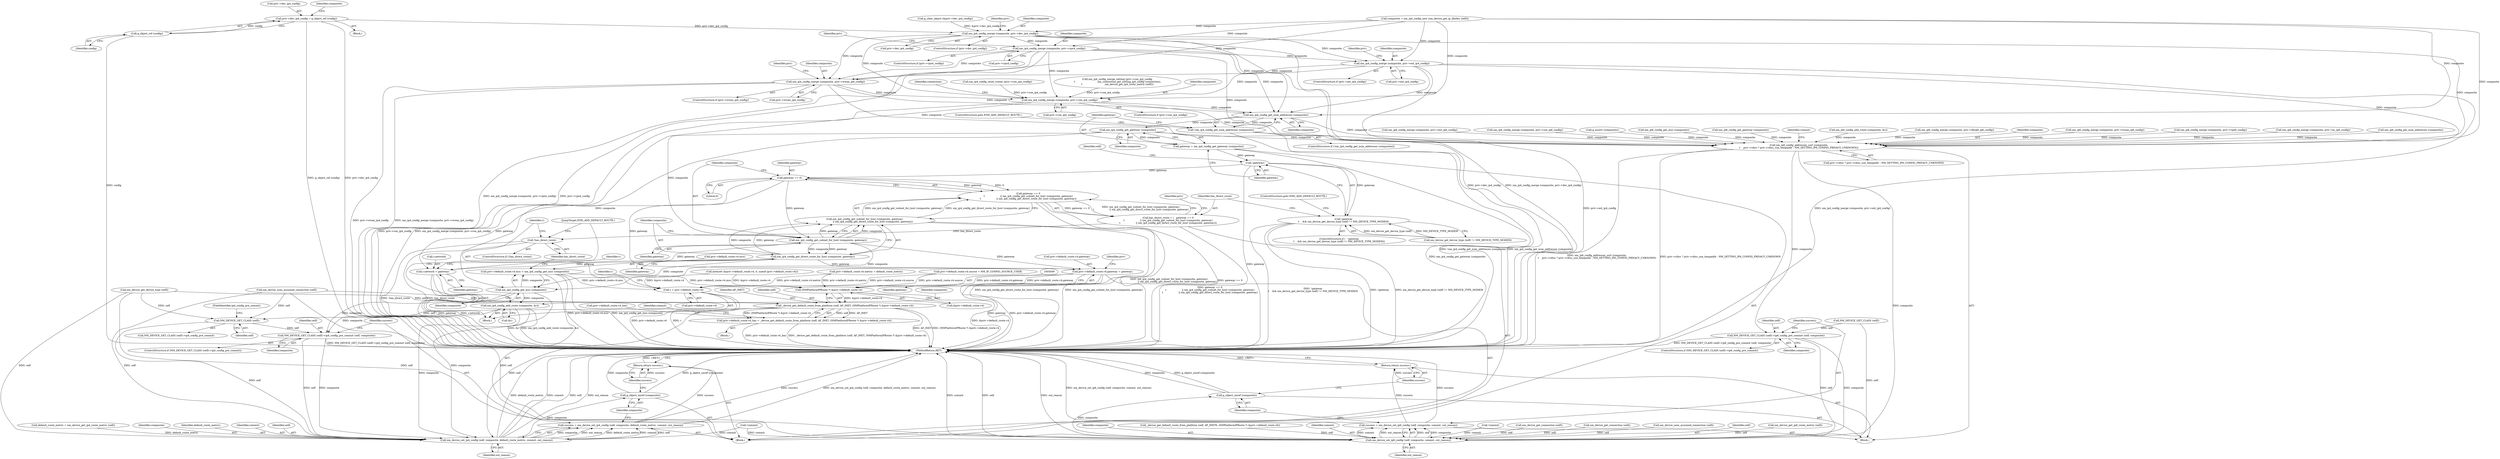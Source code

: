 digraph "0_NetworkManager_d5fc88e573fa58b93034b04d35a2454f5d28cad9@pointer" {
"1004769" [label="(Call,priv->dev_ip4_config = g_object_ref (config))"];
"1004773" [label="(Call,g_object_ref (config))"];
"1004786" [label="(Call,nm_ip4_config_merge (composite, priv->dev_ip4_config))"];
"1004795" [label="(Call,nm_ip4_config_merge (composite, priv->vpn4_config))"];
"1004804" [label="(Call,nm_ip4_config_merge (composite, priv->ext_ip4_config))"];
"1004813" [label="(Call,nm_ip4_config_merge (composite, priv->wwan_ip4_config))"];
"1004822" [label="(Call,nm_ip4_config_merge (composite, priv->con_ip4_config))"];
"1004872" [label="(Call,nm_ip4_config_get_num_addresses (composite))"];
"1004871" [label="(Call,!nm_ip4_config_get_num_addresses (composite))"];
"1004878" [label="(Call,nm_ip4_config_get_gateway (composite))"];
"1004876" [label="(Call,gateway = nm_ip4_config_get_gateway (composite))"];
"1004882" [label="(Call,!gateway)"];
"1004881" [label="(Call,!gateway\n\t    && nm_device_get_device_type (self) != NM_DEVICE_TYPE_MODEM)"];
"1004892" [label="(Call,gateway == 0)"];
"1004891" [label="(Call,gateway == 0\n\t                    || nm_ip4_config_get_subnet_for_host (composite, gateway)\n\t                    || nm_ip4_config_get_direct_route_for_host (composite, gateway))"];
"1004889" [label="(Call,has_direct_route = (   gateway == 0\n\t                    || nm_ip4_config_get_subnet_for_host (composite, gateway)\n\t                    || nm_ip4_config_get_direct_route_for_host (composite, gateway)))"];
"1004961" [label="(Call,!has_direct_route)"];
"1004896" [label="(Call,nm_ip4_config_get_subnet_for_host (composite, gateway))"];
"1004895" [label="(Call,nm_ip4_config_get_subnet_for_host (composite, gateway)\n\t                    || nm_ip4_config_get_direct_route_for_host (composite, gateway))"];
"1004899" [label="(Call,nm_ip4_config_get_direct_route_for_host (composite, gateway))"];
"1004932" [label="(Call,priv->default_route.v4.gateway = gateway)"];
"1004965" [label="(Call,r = priv->default_route.v4)"];
"1005008" [label="(Call,(NMPlatformIPRoute *) &priv->default_route.v4)"];
"1005005" [label="(Call,_device_get_default_route_from_platform (self, AF_INET, (NMPlatformIPRoute *) &priv->default_route.v4))"];
"1004999" [label="(Call,priv->default_route.v4_has = _device_get_default_route_from_platform (self, AF_INET, (NMPlatformIPRoute *) &priv->default_route.v4))"];
"1005021" [label="(Call,NM_DEVICE_GET_CLASS (self))"];
"1005024" [label="(Call,NM_DEVICE_GET_CLASS (self)->ip4_config_pre_commit (self, composite))"];
"1005029" [label="(Call,nm_device_set_ip4_config (self, composite, default_route_metric, commit, out_reason))"];
"1005027" [label="(Call,success = nm_device_set_ip4_config (self, composite, default_route_metric, commit, out_reason))"];
"1005037" [label="(Return,return success;)"];
"1005035" [label="(Call,g_object_unref (composite))"];
"1004958" [label="(Call,nm_ip4_config_get_mss (composite))"];
"1004950" [label="(Call,priv->default_route.v4.mss = nm_ip4_config_get_mss (composite))"];
"1004987" [label="(Call,nm_ip4_config_add_route (composite, &r))"];
"1004972" [label="(Call,r.network = gateway)"];
"1006202" [label="(Call,nm_ip6_config_addresses_sort (composite,\n\t    priv->rdisc ? priv->rdisc_use_tempaddr : NM_SETTING_IP6_CONFIG_PRIVACY_UNKNOWN))"];
"1006220" [label="(Call,NM_DEVICE_GET_CLASS (self)->ip6_config_pre_commit (self, composite))"];
"1006225" [label="(Call,nm_device_set_ip6_config (self, composite, commit, out_reason))"];
"1006223" [label="(Call,success = nm_device_set_ip6_config (self, composite, commit, out_reason))"];
"1006232" [label="(Return,return success;)"];
"1006230" [label="(Call,g_object_unref (composite))"];
"1004900" [label="(Identifier,composite)"];
"1004933" [label="(Call,priv->default_route.v4.gateway)"];
"1004972" [label="(Call,r.network = gateway)"];
"1004756" [label="(Call,default_route_metric = nm_device_get_ip4_route_metric (self))"];
"1004899" [label="(Call,nm_ip4_config_get_direct_route_for_host (composite, gateway))"];
"1004966" [label="(Identifier,r)"];
"1004998" [label="(Block,)"];
"1004940" [label="(Identifier,gateway)"];
"1004809" [label="(ControlStructure,if (priv->wwan_ip4_config))"];
"1004961" [label="(Call,!has_direct_route)"];
"1004787" [label="(Identifier,composite)"];
"1006227" [label="(Identifier,composite)"];
"1006191" [label="(Call,_device_get_default_route_from_platform (self, AF_INET6, (NMPlatformIPRoute *) &priv->default_route.v6))"];
"1004795" [label="(Call,nm_ip4_config_merge (composite, priv->vpn4_config))"];
"1005010" [label="(Call,&priv->default_route.v4)"];
"1004791" [label="(ControlStructure,if (priv->vpn4_config))"];
"1004805" [label="(Identifier,composite)"];
"1006230" [label="(Call,g_object_unref (composite))"];
"1005031" [label="(Identifier,composite)"];
"1004802" [label="(Identifier,priv)"];
"1004800" [label="(ControlStructure,if (priv->ext_ip4_config))"];
"1004958" [label="(Call,nm_ip4_config_get_mss (composite))"];
"1006225" [label="(Call,nm_device_set_ip6_config (self, composite, commit, out_reason))"];
"1004875" [label="(ControlStructure,goto END_ADD_DEFAULT_ROUTE;)"];
"1004775" [label="(Call,composite = nm_ip4_config_new (nm_device_get_ip_ifindex (self)))"];
"1005032" [label="(Identifier,default_route_metric)"];
"1004824" [label="(Call,priv->con_ip4_config)"];
"1005000" [label="(Call,priv->default_route.v4_has)"];
"1005037" [label="(Return,return success;)"];
"1004901" [label="(Identifier,gateway)"];
"1006222" [label="(Identifier,composite)"];
"1004896" [label="(Call,nm_ip4_config_get_subnet_for_host (composite, gateway))"];
"1005005" [label="(Call,_device_get_default_route_from_platform (self, AF_INET, (NMPlatformIPRoute *) &priv->default_route.v4))"];
"1004876" [label="(Call,gateway = nm_ip4_config_get_gateway (composite))"];
"1004962" [label="(Identifier,has_direct_route)"];
"1004892" [label="(Call,gateway == 0)"];
"1004820" [label="(Identifier,priv)"];
"1004932" [label="(Call,priv->default_route.v4.gateway = gateway)"];
"1004967" [label="(Call,priv->default_route.v4)"];
"1005007" [label="(Identifier,AF_INET)"];
"1004873" [label="(Identifier,composite)"];
"1004797" [label="(Call,priv->vpn4_config)"];
"1005022" [label="(Identifier,self)"];
"1005998" [label="(Call,nm_ip6_config_merge (composite, priv->ext_ip6_config))"];
"1004814" [label="(Identifier,composite)"];
"1006204" [label="(Call,priv->rdisc ? priv->rdisc_use_tempaddr : NM_SETTING_IP6_CONFIG_PRIVACY_UNKNOWN)"];
"1006016" [label="(Call,nm_ip6_config_merge (composite, priv->con_ip6_config))"];
"1004891" [label="(Call,gateway == 0\n\t                    || nm_ip4_config_get_subnet_for_host (composite, gateway)\n\t                    || nm_ip4_config_get_direct_route_for_host (composite, gateway))"];
"1004893" [label="(Identifier,gateway)"];
"1004889" [label="(Call,has_direct_route = (   gateway == 0\n\t                    || nm_ip4_config_get_subnet_for_host (composite, gateway)\n\t                    || nm_ip4_config_get_direct_route_for_host (composite, gateway)))"];
"1005026" [label="(Identifier,composite)"];
"1004872" [label="(Call,nm_ip4_config_get_num_addresses (composite))"];
"1004815" [label="(Call,priv->wwan_ip4_config)"];
"1005035" [label="(Call,g_object_unref (composite))"];
"1004987" [label="(Call,nm_ip4_config_add_route (composite, &r))"];
"1004764" [label="(Call,g_clear_object (&priv->dev_ip4_config))"];
"1005029" [label="(Call,nm_device_set_ip4_config (self, composite, default_route_metric, commit, out_reason))"];
"1004769" [label="(Call,priv->dev_ip4_config = g_object_ref (config))"];
"1006220" [label="(Call,NM_DEVICE_GET_CLASS (self)->ip6_config_pre_commit (self, composite))"];
"1004774" [label="(Identifier,config)"];
"1004988" [label="(Identifier,composite)"];
"1004811" [label="(Identifier,priv)"];
"1004885" [label="(Call,nm_device_get_device_type (self))"];
"1004806" [label="(Call,priv->ext_ip4_config)"];
"1006221" [label="(Identifier,self)"];
"1006202" [label="(Call,nm_ip6_config_addresses_sort (composite,\n\t    priv->rdisc ? priv->rdisc_use_tempaddr : NM_SETTING_IP6_CONFIG_PRIVACY_UNKNOWN))"];
"1004909" [label="(Call,memset (&priv->default_route.v4, 0, sizeof (priv->default_route.v4)))"];
"1005965" [label="(Call,g_assert (composite))"];
"1004880" [label="(ControlStructure,if (   !gateway\n\t    && nm_device_get_device_type (self) != NM_DEVICE_TYPE_MODEM))"];
"1004773" [label="(Call,g_object_ref (config))"];
"1006143" [label="(Call,nm_ip6_config_get_mss (composite))"];
"1004651" [label="(Call,nm_ip4_config_merge_setting (priv->con_ip4_config,\n\t                             nm_connection_get_setting_ip4_config (connection),\n\t                             nm_device_get_ip4_route_metric (self)))"];
"1005008" [label="(Call,(NMPlatformIPRoute *) &priv->default_route.v4)"];
"1004823" [label="(Identifier,composite)"];
"1006223" [label="(Call,success = nm_device_set_ip6_config (self, composite, commit, out_reason))"];
"1006072" [label="(Call,nm_ip6_config_get_gateway (composite))"];
"1005025" [label="(Identifier,self)"];
"1005033" [label="(Identifier,commit)"];
"1004989" [label="(Call,&r)"];
"1004828" [label="(Identifier,connection)"];
"1005019" [label="(ControlStructure,if (NM_DEVICE_GET_CLASS (self)->ip4_config_pre_commit))"];
"1006229" [label="(Identifier,out_reason)"];
"1005021" [label="(Call,NM_DEVICE_GET_CLASS (self))"];
"1004895" [label="(Call,nm_ip4_config_get_subnet_for_host (composite, gateway)\n\t                    || nm_ip4_config_get_direct_route_for_host (composite, gateway))"];
"1005038" [label="(Identifier,success)"];
"1004999" [label="(Call,priv->default_route.v4_has = _device_get_default_route_from_platform (self, AF_INET, (NMPlatformIPRoute *) &priv->default_route.v4))"];
"1004897" [label="(Identifier,composite)"];
"1004979" [label="(Identifier,r)"];
"1005027" [label="(Call,success = nm_device_set_ip4_config (self, composite, default_route_metric, commit, out_reason))"];
"1005023" [label="(FieldIdentifier,ip4_config_pre_commit)"];
"1004796" [label="(Identifier,composite)"];
"1006213" [label="(Identifier,commit)"];
"1004804" [label="(Call,nm_ip4_config_merge (composite, priv->ext_ip4_config))"];
"1004888" [label="(ControlStructure,goto END_ADD_DEFAULT_ROUTE;)"];
"1005034" [label="(Identifier,out_reason)"];
"1005020" [label="(Call,NM_DEVICE_GET_CLASS (self)->ip4_config_pre_commit)"];
"1004960" [label="(ControlStructure,if (!has_direct_route))"];
"1004881" [label="(Call,!gateway\n\t    && nm_device_get_device_type (self) != NM_DEVICE_TYPE_MODEM)"];
"1006173" [label="(Call,nm_ip6_config_add_route (composite, &r))"];
"1004763" [label="(Block,)"];
"1004745" [label="(Block,)"];
"1006233" [label="(Identifier,success)"];
"1005036" [label="(Identifier,composite)"];
"1004905" [label="(Identifier,priv)"];
"1006224" [label="(Identifier,success)"];
"1004963" [label="(Block,)"];
"1004894" [label="(Literal,0)"];
"1005024" [label="(Call,NM_DEVICE_GET_CLASS (self)->ip4_config_pre_commit (self, composite))"];
"1004886" [label="(Identifier,self)"];
"1005980" [label="(Call,nm_ip6_config_merge (composite, priv->dhcp6_ip6_config))"];
"1006228" [label="(Identifier,commit)"];
"1004884" [label="(Call,nm_device_get_device_type (self) != NM_DEVICE_TYPE_MODEM)"];
"1004890" [label="(Identifier,has_direct_route)"];
"1004976" [label="(Identifier,gateway)"];
"1004991" [label="(JumpTarget,END_ADD_DEFAULT_ROUTE:)"];
"1004871" [label="(Call,!nm_ip4_config_get_num_addresses (composite))"];
"1005030" [label="(Identifier,self)"];
"1004945" [label="(Identifier,priv)"];
"1004770" [label="(Call,priv->dev_ip4_config)"];
"1004846" [label="(Call,!commit)"];
"1004788" [label="(Call,priv->dev_ip4_config)"];
"1006203" [label="(Identifier,composite)"];
"1004822" [label="(Call,nm_ip4_config_merge (composite, priv->con_ip4_config))"];
"1006217" [label="(Call,NM_DEVICE_GET_CLASS (self))"];
"1006040" [label="(Call,!commit)"];
"1006023" [label="(Call,nm_device_get_connection (self))"];
"1007368" [label="(MethodReturn,RET)"];
"1005017" [label="(Identifier,commit)"];
"1004898" [label="(Identifier,gateway)"];
"1004974" [label="(Identifier,r)"];
"1004951" [label="(Call,priv->default_route.v4.mss)"];
"1004793" [label="(Identifier,priv)"];
"1004950" [label="(Call,priv->default_route.v4.mss = nm_ip4_config_get_mss (composite))"];
"1004878" [label="(Call,nm_ip4_config_get_gateway (composite))"];
"1005006" [label="(Identifier,self)"];
"1004818" [label="(ControlStructure,if (priv->con_ip4_config))"];
"1006007" [label="(Call,nm_ip6_config_merge (composite, priv->wwan_ip6_config))"];
"1005989" [label="(Call,nm_ip6_config_merge (composite, priv->vpn6_config))"];
"1004882" [label="(Call,!gateway)"];
"1005971" [label="(Call,nm_ip6_config_merge (composite, priv->ac_ip6_config))"];
"1005028" [label="(Identifier,success)"];
"1004776" [label="(Identifier,composite)"];
"1004883" [label="(Identifier,gateway)"];
"1004959" [label="(Identifier,composite)"];
"1005947" [label="(Block,)"];
"1004877" [label="(Identifier,gateway)"];
"1004923" [label="(Call,priv->default_route.v4.source = NM_IP_CONFIG_SOURCE_USER)"];
"1006066" [label="(Call,nm_ip6_config_get_num_addresses (composite))"];
"1006215" [label="(ControlStructure,if (NM_DEVICE_GET_CLASS (self)->ip6_config_pre_commit))"];
"1004829" [label="(Call,nm_device_get_connection (self))"];
"1004782" [label="(ControlStructure,if (priv->dev_ip4_config))"];
"1004941" [label="(Call,priv->default_route.v4.metric = default_route_metric)"];
"1004786" [label="(Call,nm_ip4_config_merge (composite, priv->dev_ip4_config))"];
"1006045" [label="(Call,nm_device_uses_assumed_connection (self))"];
"1006232" [label="(Return,return success;)"];
"1004675" [label="(Call,nm_ip4_config_reset_routes (priv->con_ip4_config))"];
"1004879" [label="(Identifier,composite)"];
"1004851" [label="(Call,nm_device_uses_assumed_connection (self))"];
"1006226" [label="(Identifier,self)"];
"1004870" [label="(ControlStructure,if (!nm_ip4_config_get_num_addresses (composite)))"];
"1004813" [label="(Call,nm_ip4_config_merge (composite, priv->wwan_ip4_config))"];
"1006231" [label="(Identifier,composite)"];
"1004973" [label="(Call,r.network)"];
"1004965" [label="(Call,r = priv->default_route.v4)"];
"1006133" [label="(Call,nm_device_get_ip6_route_metric (self))"];
"1004769" -> "1004763"  [label="AST: "];
"1004769" -> "1004773"  [label="CFG: "];
"1004770" -> "1004769"  [label="AST: "];
"1004773" -> "1004769"  [label="AST: "];
"1004776" -> "1004769"  [label="CFG: "];
"1004769" -> "1007368"  [label="DDG: g_object_ref (config)"];
"1004769" -> "1007368"  [label="DDG: priv->dev_ip4_config"];
"1004773" -> "1004769"  [label="DDG: config"];
"1004769" -> "1004786"  [label="DDG: priv->dev_ip4_config"];
"1004773" -> "1004774"  [label="CFG: "];
"1004774" -> "1004773"  [label="AST: "];
"1004773" -> "1007368"  [label="DDG: config"];
"1004786" -> "1004782"  [label="AST: "];
"1004786" -> "1004788"  [label="CFG: "];
"1004787" -> "1004786"  [label="AST: "];
"1004788" -> "1004786"  [label="AST: "];
"1004793" -> "1004786"  [label="CFG: "];
"1004786" -> "1007368"  [label="DDG: priv->dev_ip4_config"];
"1004786" -> "1007368"  [label="DDG: nm_ip4_config_merge (composite, priv->dev_ip4_config)"];
"1004775" -> "1004786"  [label="DDG: composite"];
"1004764" -> "1004786"  [label="DDG: &priv->dev_ip4_config"];
"1004786" -> "1004795"  [label="DDG: composite"];
"1004786" -> "1004804"  [label="DDG: composite"];
"1004786" -> "1004813"  [label="DDG: composite"];
"1004786" -> "1004822"  [label="DDG: composite"];
"1004786" -> "1004872"  [label="DDG: composite"];
"1004786" -> "1006202"  [label="DDG: composite"];
"1004795" -> "1004791"  [label="AST: "];
"1004795" -> "1004797"  [label="CFG: "];
"1004796" -> "1004795"  [label="AST: "];
"1004797" -> "1004795"  [label="AST: "];
"1004802" -> "1004795"  [label="CFG: "];
"1004795" -> "1007368"  [label="DDG: nm_ip4_config_merge (composite, priv->vpn4_config)"];
"1004795" -> "1007368"  [label="DDG: priv->vpn4_config"];
"1004775" -> "1004795"  [label="DDG: composite"];
"1004795" -> "1004804"  [label="DDG: composite"];
"1004795" -> "1004813"  [label="DDG: composite"];
"1004795" -> "1004822"  [label="DDG: composite"];
"1004795" -> "1004872"  [label="DDG: composite"];
"1004795" -> "1006202"  [label="DDG: composite"];
"1004804" -> "1004800"  [label="AST: "];
"1004804" -> "1004806"  [label="CFG: "];
"1004805" -> "1004804"  [label="AST: "];
"1004806" -> "1004804"  [label="AST: "];
"1004811" -> "1004804"  [label="CFG: "];
"1004804" -> "1007368"  [label="DDG: nm_ip4_config_merge (composite, priv->ext_ip4_config)"];
"1004804" -> "1007368"  [label="DDG: priv->ext_ip4_config"];
"1004775" -> "1004804"  [label="DDG: composite"];
"1004804" -> "1004813"  [label="DDG: composite"];
"1004804" -> "1004822"  [label="DDG: composite"];
"1004804" -> "1004872"  [label="DDG: composite"];
"1004804" -> "1006202"  [label="DDG: composite"];
"1004813" -> "1004809"  [label="AST: "];
"1004813" -> "1004815"  [label="CFG: "];
"1004814" -> "1004813"  [label="AST: "];
"1004815" -> "1004813"  [label="AST: "];
"1004820" -> "1004813"  [label="CFG: "];
"1004813" -> "1007368"  [label="DDG: nm_ip4_config_merge (composite, priv->wwan_ip4_config)"];
"1004813" -> "1007368"  [label="DDG: priv->wwan_ip4_config"];
"1004775" -> "1004813"  [label="DDG: composite"];
"1004813" -> "1004822"  [label="DDG: composite"];
"1004813" -> "1004872"  [label="DDG: composite"];
"1004813" -> "1006202"  [label="DDG: composite"];
"1004822" -> "1004818"  [label="AST: "];
"1004822" -> "1004824"  [label="CFG: "];
"1004823" -> "1004822"  [label="AST: "];
"1004824" -> "1004822"  [label="AST: "];
"1004828" -> "1004822"  [label="CFG: "];
"1004822" -> "1007368"  [label="DDG: nm_ip4_config_merge (composite, priv->con_ip4_config)"];
"1004822" -> "1007368"  [label="DDG: priv->con_ip4_config"];
"1004775" -> "1004822"  [label="DDG: composite"];
"1004675" -> "1004822"  [label="DDG: priv->con_ip4_config"];
"1004651" -> "1004822"  [label="DDG: priv->con_ip4_config"];
"1004822" -> "1004872"  [label="DDG: composite"];
"1004822" -> "1006202"  [label="DDG: composite"];
"1004872" -> "1004871"  [label="AST: "];
"1004872" -> "1004873"  [label="CFG: "];
"1004873" -> "1004872"  [label="AST: "];
"1004871" -> "1004872"  [label="CFG: "];
"1004872" -> "1004871"  [label="DDG: composite"];
"1004775" -> "1004872"  [label="DDG: composite"];
"1004872" -> "1004878"  [label="DDG: composite"];
"1004872" -> "1006202"  [label="DDG: composite"];
"1004871" -> "1004870"  [label="AST: "];
"1004875" -> "1004871"  [label="CFG: "];
"1004877" -> "1004871"  [label="CFG: "];
"1004871" -> "1007368"  [label="DDG: nm_ip4_config_get_num_addresses (composite)"];
"1004871" -> "1007368"  [label="DDG: !nm_ip4_config_get_num_addresses (composite)"];
"1004878" -> "1004876"  [label="AST: "];
"1004878" -> "1004879"  [label="CFG: "];
"1004879" -> "1004878"  [label="AST: "];
"1004876" -> "1004878"  [label="CFG: "];
"1004878" -> "1004876"  [label="DDG: composite"];
"1004878" -> "1004896"  [label="DDG: composite"];
"1004878" -> "1004958"  [label="DDG: composite"];
"1004878" -> "1006202"  [label="DDG: composite"];
"1004876" -> "1004745"  [label="AST: "];
"1004877" -> "1004876"  [label="AST: "];
"1004883" -> "1004876"  [label="CFG: "];
"1004876" -> "1007368"  [label="DDG: nm_ip4_config_get_gateway (composite)"];
"1004876" -> "1004882"  [label="DDG: gateway"];
"1004882" -> "1004881"  [label="AST: "];
"1004882" -> "1004883"  [label="CFG: "];
"1004883" -> "1004882"  [label="AST: "];
"1004886" -> "1004882"  [label="CFG: "];
"1004881" -> "1004882"  [label="CFG: "];
"1004882" -> "1007368"  [label="DDG: gateway"];
"1004882" -> "1004881"  [label="DDG: gateway"];
"1004882" -> "1004892"  [label="DDG: gateway"];
"1004881" -> "1004880"  [label="AST: "];
"1004881" -> "1004884"  [label="CFG: "];
"1004884" -> "1004881"  [label="AST: "];
"1004888" -> "1004881"  [label="CFG: "];
"1004890" -> "1004881"  [label="CFG: "];
"1004881" -> "1007368"  [label="DDG: nm_device_get_device_type (self) != NM_DEVICE_TYPE_MODEM"];
"1004881" -> "1007368"  [label="DDG: !gateway\n\t    && nm_device_get_device_type (self) != NM_DEVICE_TYPE_MODEM"];
"1004881" -> "1007368"  [label="DDG: !gateway"];
"1004884" -> "1004881"  [label="DDG: nm_device_get_device_type (self)"];
"1004884" -> "1004881"  [label="DDG: NM_DEVICE_TYPE_MODEM"];
"1004892" -> "1004891"  [label="AST: "];
"1004892" -> "1004894"  [label="CFG: "];
"1004893" -> "1004892"  [label="AST: "];
"1004894" -> "1004892"  [label="AST: "];
"1004897" -> "1004892"  [label="CFG: "];
"1004891" -> "1004892"  [label="CFG: "];
"1004892" -> "1004891"  [label="DDG: gateway"];
"1004892" -> "1004891"  [label="DDG: 0"];
"1004892" -> "1004896"  [label="DDG: gateway"];
"1004892" -> "1004932"  [label="DDG: gateway"];
"1004892" -> "1004972"  [label="DDG: gateway"];
"1004891" -> "1004889"  [label="AST: "];
"1004891" -> "1004895"  [label="CFG: "];
"1004895" -> "1004891"  [label="AST: "];
"1004889" -> "1004891"  [label="CFG: "];
"1004891" -> "1007368"  [label="DDG: nm_ip4_config_get_subnet_for_host (composite, gateway)\n\t                    || nm_ip4_config_get_direct_route_for_host (composite, gateway)"];
"1004891" -> "1007368"  [label="DDG: gateway == 0"];
"1004891" -> "1004889"  [label="DDG: gateway == 0"];
"1004891" -> "1004889"  [label="DDG: nm_ip4_config_get_subnet_for_host (composite, gateway)\n\t                    || nm_ip4_config_get_direct_route_for_host (composite, gateway)"];
"1004895" -> "1004891"  [label="DDG: nm_ip4_config_get_subnet_for_host (composite, gateway)"];
"1004895" -> "1004891"  [label="DDG: nm_ip4_config_get_direct_route_for_host (composite, gateway)"];
"1004889" -> "1004745"  [label="AST: "];
"1004890" -> "1004889"  [label="AST: "];
"1004905" -> "1004889"  [label="CFG: "];
"1004889" -> "1007368"  [label="DDG: gateway == 0\n\t                    || nm_ip4_config_get_subnet_for_host (composite, gateway)\n\t                    || nm_ip4_config_get_direct_route_for_host (composite, gateway)"];
"1004889" -> "1004961"  [label="DDG: has_direct_route"];
"1004961" -> "1004960"  [label="AST: "];
"1004961" -> "1004962"  [label="CFG: "];
"1004962" -> "1004961"  [label="AST: "];
"1004966" -> "1004961"  [label="CFG: "];
"1004991" -> "1004961"  [label="CFG: "];
"1004961" -> "1007368"  [label="DDG: has_direct_route"];
"1004961" -> "1007368"  [label="DDG: !has_direct_route"];
"1004896" -> "1004895"  [label="AST: "];
"1004896" -> "1004898"  [label="CFG: "];
"1004897" -> "1004896"  [label="AST: "];
"1004898" -> "1004896"  [label="AST: "];
"1004900" -> "1004896"  [label="CFG: "];
"1004895" -> "1004896"  [label="CFG: "];
"1004896" -> "1004895"  [label="DDG: composite"];
"1004896" -> "1004895"  [label="DDG: gateway"];
"1004896" -> "1004899"  [label="DDG: composite"];
"1004896" -> "1004899"  [label="DDG: gateway"];
"1004896" -> "1004932"  [label="DDG: gateway"];
"1004896" -> "1004958"  [label="DDG: composite"];
"1004896" -> "1004972"  [label="DDG: gateway"];
"1004895" -> "1004899"  [label="CFG: "];
"1004899" -> "1004895"  [label="AST: "];
"1004895" -> "1007368"  [label="DDG: nm_ip4_config_get_direct_route_for_host (composite, gateway)"];
"1004895" -> "1007368"  [label="DDG: nm_ip4_config_get_subnet_for_host (composite, gateway)"];
"1004899" -> "1004895"  [label="DDG: composite"];
"1004899" -> "1004895"  [label="DDG: gateway"];
"1004899" -> "1004901"  [label="CFG: "];
"1004900" -> "1004899"  [label="AST: "];
"1004901" -> "1004899"  [label="AST: "];
"1004899" -> "1004932"  [label="DDG: gateway"];
"1004899" -> "1004958"  [label="DDG: composite"];
"1004899" -> "1004972"  [label="DDG: gateway"];
"1004932" -> "1004745"  [label="AST: "];
"1004932" -> "1004940"  [label="CFG: "];
"1004933" -> "1004932"  [label="AST: "];
"1004940" -> "1004932"  [label="AST: "];
"1004945" -> "1004932"  [label="CFG: "];
"1004932" -> "1007368"  [label="DDG: gateway"];
"1004932" -> "1007368"  [label="DDG: priv->default_route.v4.gateway"];
"1004932" -> "1004965"  [label="DDG: priv->default_route.v4.gateway"];
"1004932" -> "1005008"  [label="DDG: priv->default_route.v4.gateway"];
"1004965" -> "1004963"  [label="AST: "];
"1004965" -> "1004967"  [label="CFG: "];
"1004966" -> "1004965"  [label="AST: "];
"1004967" -> "1004965"  [label="AST: "];
"1004974" -> "1004965"  [label="CFG: "];
"1004965" -> "1007368"  [label="DDG: priv->default_route.v4"];
"1004965" -> "1007368"  [label="DDG: r"];
"1004950" -> "1004965"  [label="DDG: priv->default_route.v4.mss"];
"1004941" -> "1004965"  [label="DDG: priv->default_route.v4.metric"];
"1004909" -> "1004965"  [label="DDG: &priv->default_route.v4"];
"1004923" -> "1004965"  [label="DDG: priv->default_route.v4.source"];
"1005008" -> "1005005"  [label="AST: "];
"1005008" -> "1005010"  [label="CFG: "];
"1005009" -> "1005008"  [label="AST: "];
"1005010" -> "1005008"  [label="AST: "];
"1005005" -> "1005008"  [label="CFG: "];
"1005008" -> "1007368"  [label="DDG: &priv->default_route.v4"];
"1005008" -> "1005005"  [label="DDG: &priv->default_route.v4"];
"1004909" -> "1005008"  [label="DDG: &priv->default_route.v4"];
"1004950" -> "1005008"  [label="DDG: priv->default_route.v4.mss"];
"1004941" -> "1005008"  [label="DDG: priv->default_route.v4.metric"];
"1004923" -> "1005008"  [label="DDG: priv->default_route.v4.source"];
"1005005" -> "1004999"  [label="AST: "];
"1005006" -> "1005005"  [label="AST: "];
"1005007" -> "1005005"  [label="AST: "];
"1004999" -> "1005005"  [label="CFG: "];
"1005005" -> "1007368"  [label="DDG: AF_INET"];
"1005005" -> "1007368"  [label="DDG: (NMPlatformIPRoute *) &priv->default_route.v4"];
"1005005" -> "1004999"  [label="DDG: self"];
"1005005" -> "1004999"  [label="DDG: AF_INET"];
"1005005" -> "1004999"  [label="DDG: (NMPlatformIPRoute *) &priv->default_route.v4"];
"1004851" -> "1005005"  [label="DDG: self"];
"1004885" -> "1005005"  [label="DDG: self"];
"1005005" -> "1005021"  [label="DDG: self"];
"1005005" -> "1005029"  [label="DDG: self"];
"1004999" -> "1004998"  [label="AST: "];
"1005000" -> "1004999"  [label="AST: "];
"1005017" -> "1004999"  [label="CFG: "];
"1004999" -> "1007368"  [label="DDG: _device_get_default_route_from_platform (self, AF_INET, (NMPlatformIPRoute *) &priv->default_route.v4)"];
"1004999" -> "1007368"  [label="DDG: priv->default_route.v4_has"];
"1005021" -> "1005020"  [label="AST: "];
"1005021" -> "1005022"  [label="CFG: "];
"1005022" -> "1005021"  [label="AST: "];
"1005023" -> "1005021"  [label="CFG: "];
"1004851" -> "1005021"  [label="DDG: self"];
"1004885" -> "1005021"  [label="DDG: self"];
"1005021" -> "1005024"  [label="DDG: self"];
"1005021" -> "1005029"  [label="DDG: self"];
"1005024" -> "1005019"  [label="AST: "];
"1005024" -> "1005026"  [label="CFG: "];
"1005025" -> "1005024"  [label="AST: "];
"1005026" -> "1005024"  [label="AST: "];
"1005028" -> "1005024"  [label="CFG: "];
"1005024" -> "1007368"  [label="DDG: NM_DEVICE_GET_CLASS (self)->ip4_config_pre_commit (self, composite)"];
"1004987" -> "1005024"  [label="DDG: composite"];
"1004958" -> "1005024"  [label="DDG: composite"];
"1005024" -> "1005029"  [label="DDG: self"];
"1005024" -> "1005029"  [label="DDG: composite"];
"1005029" -> "1005027"  [label="AST: "];
"1005029" -> "1005034"  [label="CFG: "];
"1005030" -> "1005029"  [label="AST: "];
"1005031" -> "1005029"  [label="AST: "];
"1005032" -> "1005029"  [label="AST: "];
"1005033" -> "1005029"  [label="AST: "];
"1005034" -> "1005029"  [label="AST: "];
"1005027" -> "1005029"  [label="CFG: "];
"1005029" -> "1007368"  [label="DDG: default_route_metric"];
"1005029" -> "1007368"  [label="DDG: commit"];
"1005029" -> "1007368"  [label="DDG: self"];
"1005029" -> "1007368"  [label="DDG: out_reason"];
"1005029" -> "1005027"  [label="DDG: composite"];
"1005029" -> "1005027"  [label="DDG: out_reason"];
"1005029" -> "1005027"  [label="DDG: default_route_metric"];
"1005029" -> "1005027"  [label="DDG: commit"];
"1005029" -> "1005027"  [label="DDG: self"];
"1004851" -> "1005029"  [label="DDG: self"];
"1004885" -> "1005029"  [label="DDG: self"];
"1004987" -> "1005029"  [label="DDG: composite"];
"1004958" -> "1005029"  [label="DDG: composite"];
"1004756" -> "1005029"  [label="DDG: default_route_metric"];
"1004846" -> "1005029"  [label="DDG: commit"];
"1005029" -> "1005035"  [label="DDG: composite"];
"1005027" -> "1004745"  [label="AST: "];
"1005028" -> "1005027"  [label="AST: "];
"1005036" -> "1005027"  [label="CFG: "];
"1005027" -> "1007368"  [label="DDG: nm_device_set_ip4_config (self, composite, default_route_metric, commit, out_reason)"];
"1005027" -> "1007368"  [label="DDG: success"];
"1005027" -> "1005037"  [label="DDG: success"];
"1005037" -> "1004745"  [label="AST: "];
"1005037" -> "1005038"  [label="CFG: "];
"1005038" -> "1005037"  [label="AST: "];
"1007368" -> "1005037"  [label="CFG: "];
"1005037" -> "1007368"  [label="DDG: <RET>"];
"1005038" -> "1005037"  [label="DDG: success"];
"1005035" -> "1004745"  [label="AST: "];
"1005035" -> "1005036"  [label="CFG: "];
"1005036" -> "1005035"  [label="AST: "];
"1005038" -> "1005035"  [label="CFG: "];
"1005035" -> "1007368"  [label="DDG: g_object_unref (composite)"];
"1005035" -> "1007368"  [label="DDG: composite"];
"1004958" -> "1004950"  [label="AST: "];
"1004958" -> "1004959"  [label="CFG: "];
"1004959" -> "1004958"  [label="AST: "];
"1004950" -> "1004958"  [label="CFG: "];
"1004958" -> "1004950"  [label="DDG: composite"];
"1004958" -> "1004987"  [label="DDG: composite"];
"1004950" -> "1004745"  [label="AST: "];
"1004951" -> "1004950"  [label="AST: "];
"1004962" -> "1004950"  [label="CFG: "];
"1004950" -> "1007368"  [label="DDG: priv->default_route.v4.mss"];
"1004950" -> "1007368"  [label="DDG: nm_ip4_config_get_mss (composite)"];
"1004987" -> "1004963"  [label="AST: "];
"1004987" -> "1004989"  [label="CFG: "];
"1004988" -> "1004987"  [label="AST: "];
"1004989" -> "1004987"  [label="AST: "];
"1004991" -> "1004987"  [label="CFG: "];
"1004987" -> "1007368"  [label="DDG: nm_ip4_config_add_route (composite, &r)"];
"1004987" -> "1007368"  [label="DDG: &r"];
"1004972" -> "1004963"  [label="AST: "];
"1004972" -> "1004976"  [label="CFG: "];
"1004973" -> "1004972"  [label="AST: "];
"1004976" -> "1004972"  [label="AST: "];
"1004979" -> "1004972"  [label="CFG: "];
"1004972" -> "1007368"  [label="DDG: r.network"];
"1004972" -> "1007368"  [label="DDG: gateway"];
"1006202" -> "1005947"  [label="AST: "];
"1006202" -> "1006204"  [label="CFG: "];
"1006203" -> "1006202"  [label="AST: "];
"1006204" -> "1006202"  [label="AST: "];
"1006213" -> "1006202"  [label="CFG: "];
"1006202" -> "1007368"  [label="DDG: priv->rdisc ? priv->rdisc_use_tempaddr : NM_SETTING_IP6_CONFIG_PRIVACY_UNKNOWN"];
"1006202" -> "1007368"  [label="DDG: nm_ip6_config_addresses_sort (composite,\n\t    priv->rdisc ? priv->rdisc_use_tempaddr : NM_SETTING_IP6_CONFIG_PRIVACY_UNKNOWN)"];
"1004775" -> "1006202"  [label="DDG: composite"];
"1005965" -> "1006202"  [label="DDG: composite"];
"1006173" -> "1006202"  [label="DDG: composite"];
"1006072" -> "1006202"  [label="DDG: composite"];
"1005980" -> "1006202"  [label="DDG: composite"];
"1005989" -> "1006202"  [label="DDG: composite"];
"1006007" -> "1006202"  [label="DDG: composite"];
"1006143" -> "1006202"  [label="DDG: composite"];
"1006066" -> "1006202"  [label="DDG: composite"];
"1005971" -> "1006202"  [label="DDG: composite"];
"1005998" -> "1006202"  [label="DDG: composite"];
"1006016" -> "1006202"  [label="DDG: composite"];
"1006202" -> "1006220"  [label="DDG: composite"];
"1006202" -> "1006225"  [label="DDG: composite"];
"1006220" -> "1006215"  [label="AST: "];
"1006220" -> "1006222"  [label="CFG: "];
"1006221" -> "1006220"  [label="AST: "];
"1006222" -> "1006220"  [label="AST: "];
"1006224" -> "1006220"  [label="CFG: "];
"1006220" -> "1007368"  [label="DDG: NM_DEVICE_GET_CLASS (self)->ip6_config_pre_commit (self, composite)"];
"1006217" -> "1006220"  [label="DDG: self"];
"1006220" -> "1006225"  [label="DDG: self"];
"1006220" -> "1006225"  [label="DDG: composite"];
"1006225" -> "1006223"  [label="AST: "];
"1006225" -> "1006229"  [label="CFG: "];
"1006226" -> "1006225"  [label="AST: "];
"1006227" -> "1006225"  [label="AST: "];
"1006228" -> "1006225"  [label="AST: "];
"1006229" -> "1006225"  [label="AST: "];
"1006223" -> "1006225"  [label="CFG: "];
"1006225" -> "1007368"  [label="DDG: commit"];
"1006225" -> "1007368"  [label="DDG: self"];
"1006225" -> "1007368"  [label="DDG: out_reason"];
"1006225" -> "1006223"  [label="DDG: self"];
"1006225" -> "1006223"  [label="DDG: composite"];
"1006225" -> "1006223"  [label="DDG: commit"];
"1006225" -> "1006223"  [label="DDG: out_reason"];
"1006023" -> "1006225"  [label="DDG: self"];
"1006217" -> "1006225"  [label="DDG: self"];
"1006191" -> "1006225"  [label="DDG: self"];
"1006045" -> "1006225"  [label="DDG: self"];
"1006133" -> "1006225"  [label="DDG: self"];
"1004851" -> "1006225"  [label="DDG: self"];
"1004829" -> "1006225"  [label="DDG: self"];
"1004885" -> "1006225"  [label="DDG: self"];
"1006040" -> "1006225"  [label="DDG: commit"];
"1004846" -> "1006225"  [label="DDG: commit"];
"1006225" -> "1006230"  [label="DDG: composite"];
"1006223" -> "1005947"  [label="AST: "];
"1006224" -> "1006223"  [label="AST: "];
"1006231" -> "1006223"  [label="CFG: "];
"1006223" -> "1007368"  [label="DDG: nm_device_set_ip6_config (self, composite, commit, out_reason)"];
"1006223" -> "1007368"  [label="DDG: success"];
"1006223" -> "1006232"  [label="DDG: success"];
"1006232" -> "1005947"  [label="AST: "];
"1006232" -> "1006233"  [label="CFG: "];
"1006233" -> "1006232"  [label="AST: "];
"1007368" -> "1006232"  [label="CFG: "];
"1006232" -> "1007368"  [label="DDG: <RET>"];
"1006233" -> "1006232"  [label="DDG: success"];
"1006230" -> "1005947"  [label="AST: "];
"1006230" -> "1006231"  [label="CFG: "];
"1006231" -> "1006230"  [label="AST: "];
"1006233" -> "1006230"  [label="CFG: "];
"1006230" -> "1007368"  [label="DDG: composite"];
"1006230" -> "1007368"  [label="DDG: g_object_unref (composite)"];
}
